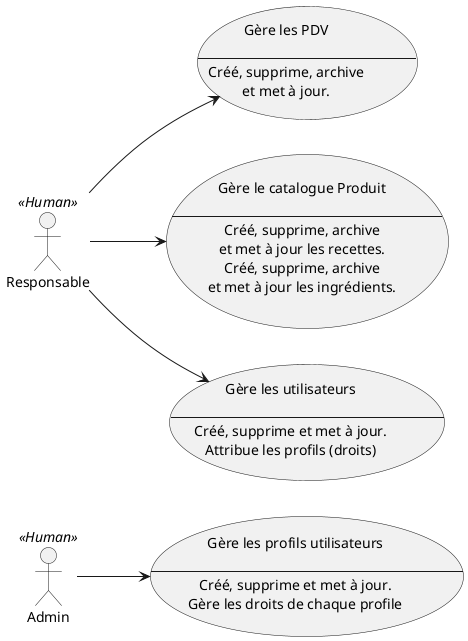 @startuml
/' Start UML Class '/

/' Flow Direction '/
left to right direction

/' Actor and Entity '/
"Admin" << Human >> as A1
"Responsable" << Human >> as R1

/' UseCase Relationship '/
/' Gestion des PDV '/
usecase setPDV as "
    Gère les PDV

    --
    Créé, supprime, archive
    et met à jour.
"
R1 --> (setPDV)

/' Gestion du catalogue produit'/
usecase setCAT as "
    Gère le catalogue Produit

    --
    Créé, supprime, archive
    et met à jour les recettes.
    Créé, supprime, archive
    et met à jour les ingrédients.
"
R1 --> (setCAT)
/' Gestion des utilisateurs '/
usecase setUser as "
Gère les utilisateurs

--
Créé, supprime et met à jour.
Attribue les profils (droits)
"
R1 --> (setUser)

/' Gestion des profils utilisateur '/
usecase setProfile as "
Gère les profils utilisateurs

--
Créé, supprime et met à jour.
Gère les droits de chaque profile
"
A1 --> (setProfile)

/' End UML Class '/
@enduml